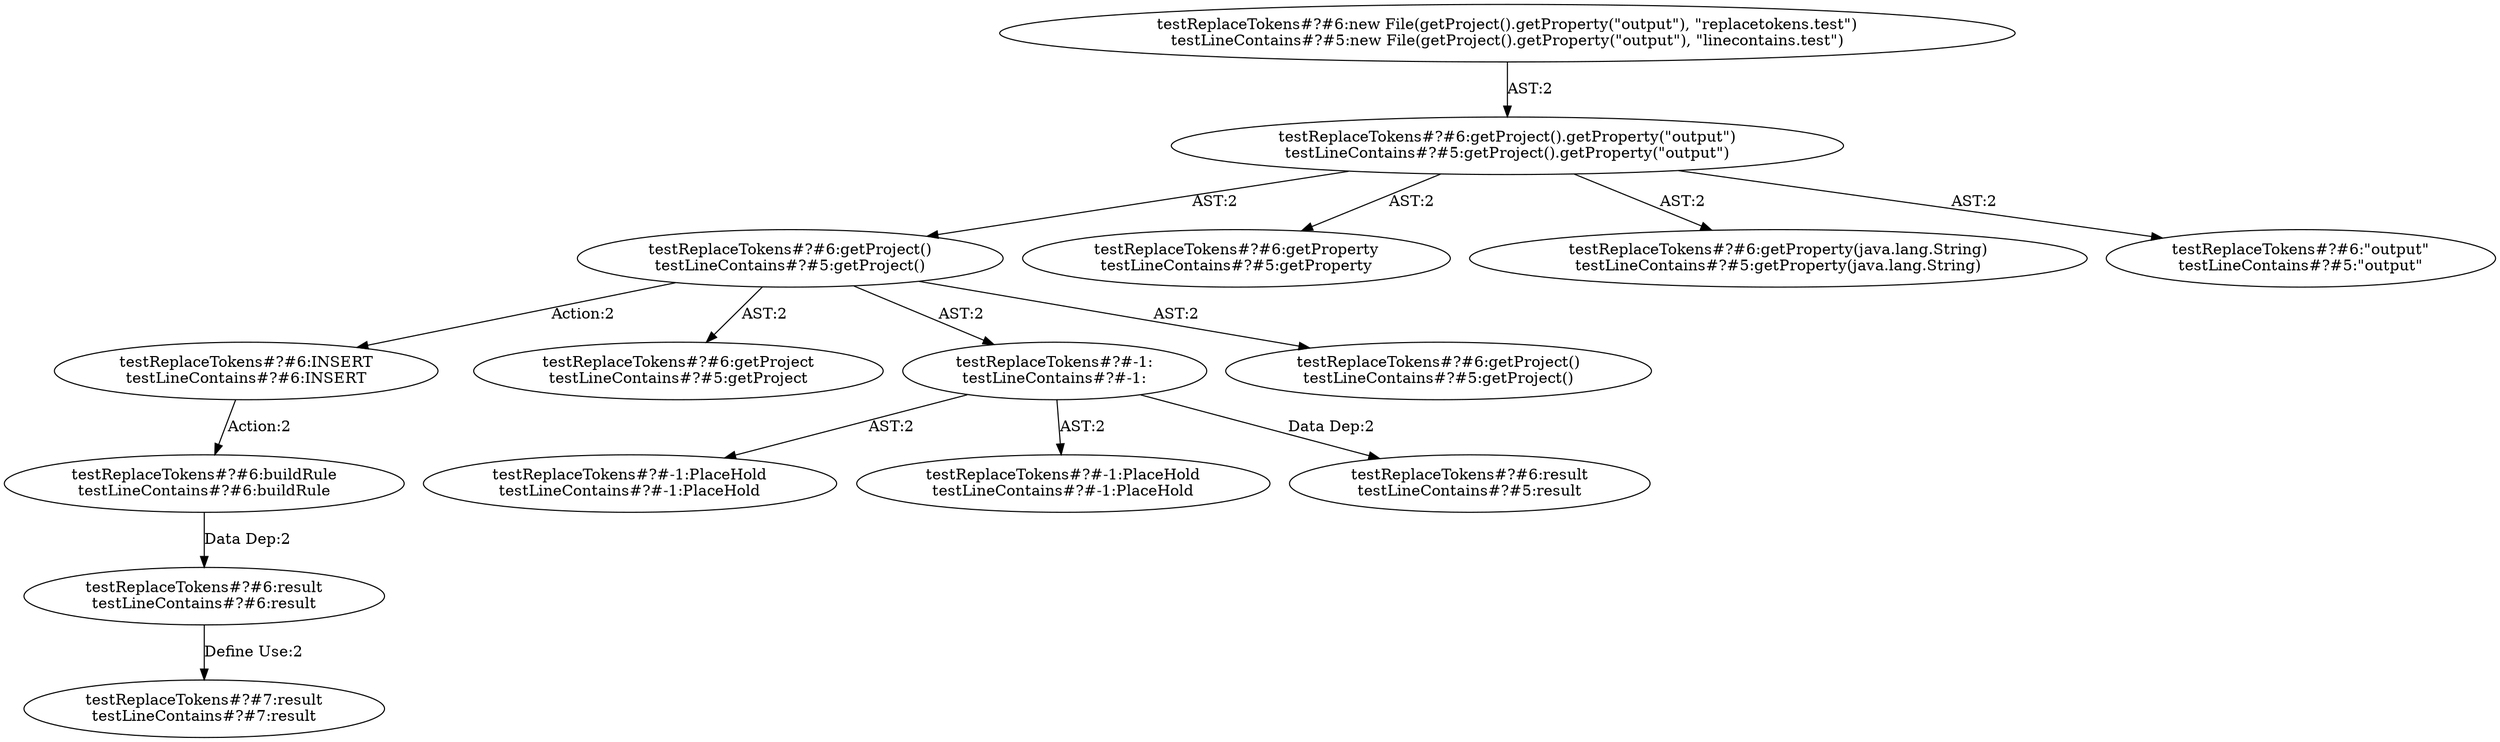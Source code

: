 digraph "Pattern" {
0 [label="testReplaceTokens#?#6:INSERT
testLineContains#?#6:INSERT" shape=ellipse]
1 [label="testReplaceTokens#?#6:getProject()
testLineContains#?#5:getProject()" shape=ellipse]
2 [label="testReplaceTokens#?#6:getProject().getProperty(\"output\")
testLineContains#?#5:getProject().getProperty(\"output\")" shape=ellipse]
3 [label="testReplaceTokens#?#6:new File(getProject().getProperty(\"output\"), \"replacetokens.test\")
testLineContains#?#5:new File(getProject().getProperty(\"output\"), \"linecontains.test\")" shape=ellipse]
4 [label="testReplaceTokens#?#6:getProperty
testLineContains#?#5:getProperty" shape=ellipse]
5 [label="testReplaceTokens#?#6:getProperty(java.lang.String)
testLineContains#?#5:getProperty(java.lang.String)" shape=ellipse]
6 [label="testReplaceTokens#?#6:\"output\"
testLineContains#?#5:\"output\"" shape=ellipse]
7 [label="testReplaceTokens#?#6:getProject
testLineContains#?#5:getProject" shape=ellipse]
8 [label="testReplaceTokens#?#-1:
testLineContains#?#-1:" shape=ellipse]
9 [label="testReplaceTokens#?#-1:PlaceHold
testLineContains#?#-1:PlaceHold" shape=ellipse]
10 [label="testReplaceTokens#?#-1:PlaceHold
testLineContains#?#-1:PlaceHold" shape=ellipse]
11 [label="testReplaceTokens#?#6:result
testLineContains#?#5:result" shape=ellipse]
12 [label="testReplaceTokens#?#6:getProject()
testLineContains#?#5:getProject()" shape=ellipse]
13 [label="testReplaceTokens#?#6:buildRule
testLineContains#?#6:buildRule" shape=ellipse]
14 [label="testReplaceTokens#?#6:result
testLineContains#?#6:result" shape=ellipse]
15 [label="testReplaceTokens#?#7:result
testLineContains#?#7:result" shape=ellipse]
0 -> 13 [label="Action:2"];
1 -> 0 [label="Action:2"];
1 -> 7 [label="AST:2"];
1 -> 8 [label="AST:2"];
1 -> 12 [label="AST:2"];
2 -> 1 [label="AST:2"];
2 -> 4 [label="AST:2"];
2 -> 5 [label="AST:2"];
2 -> 6 [label="AST:2"];
3 -> 2 [label="AST:2"];
8 -> 9 [label="AST:2"];
8 -> 10 [label="AST:2"];
8 -> 11 [label="Data Dep:2"];
13 -> 14 [label="Data Dep:2"];
14 -> 15 [label="Define Use:2"];
}